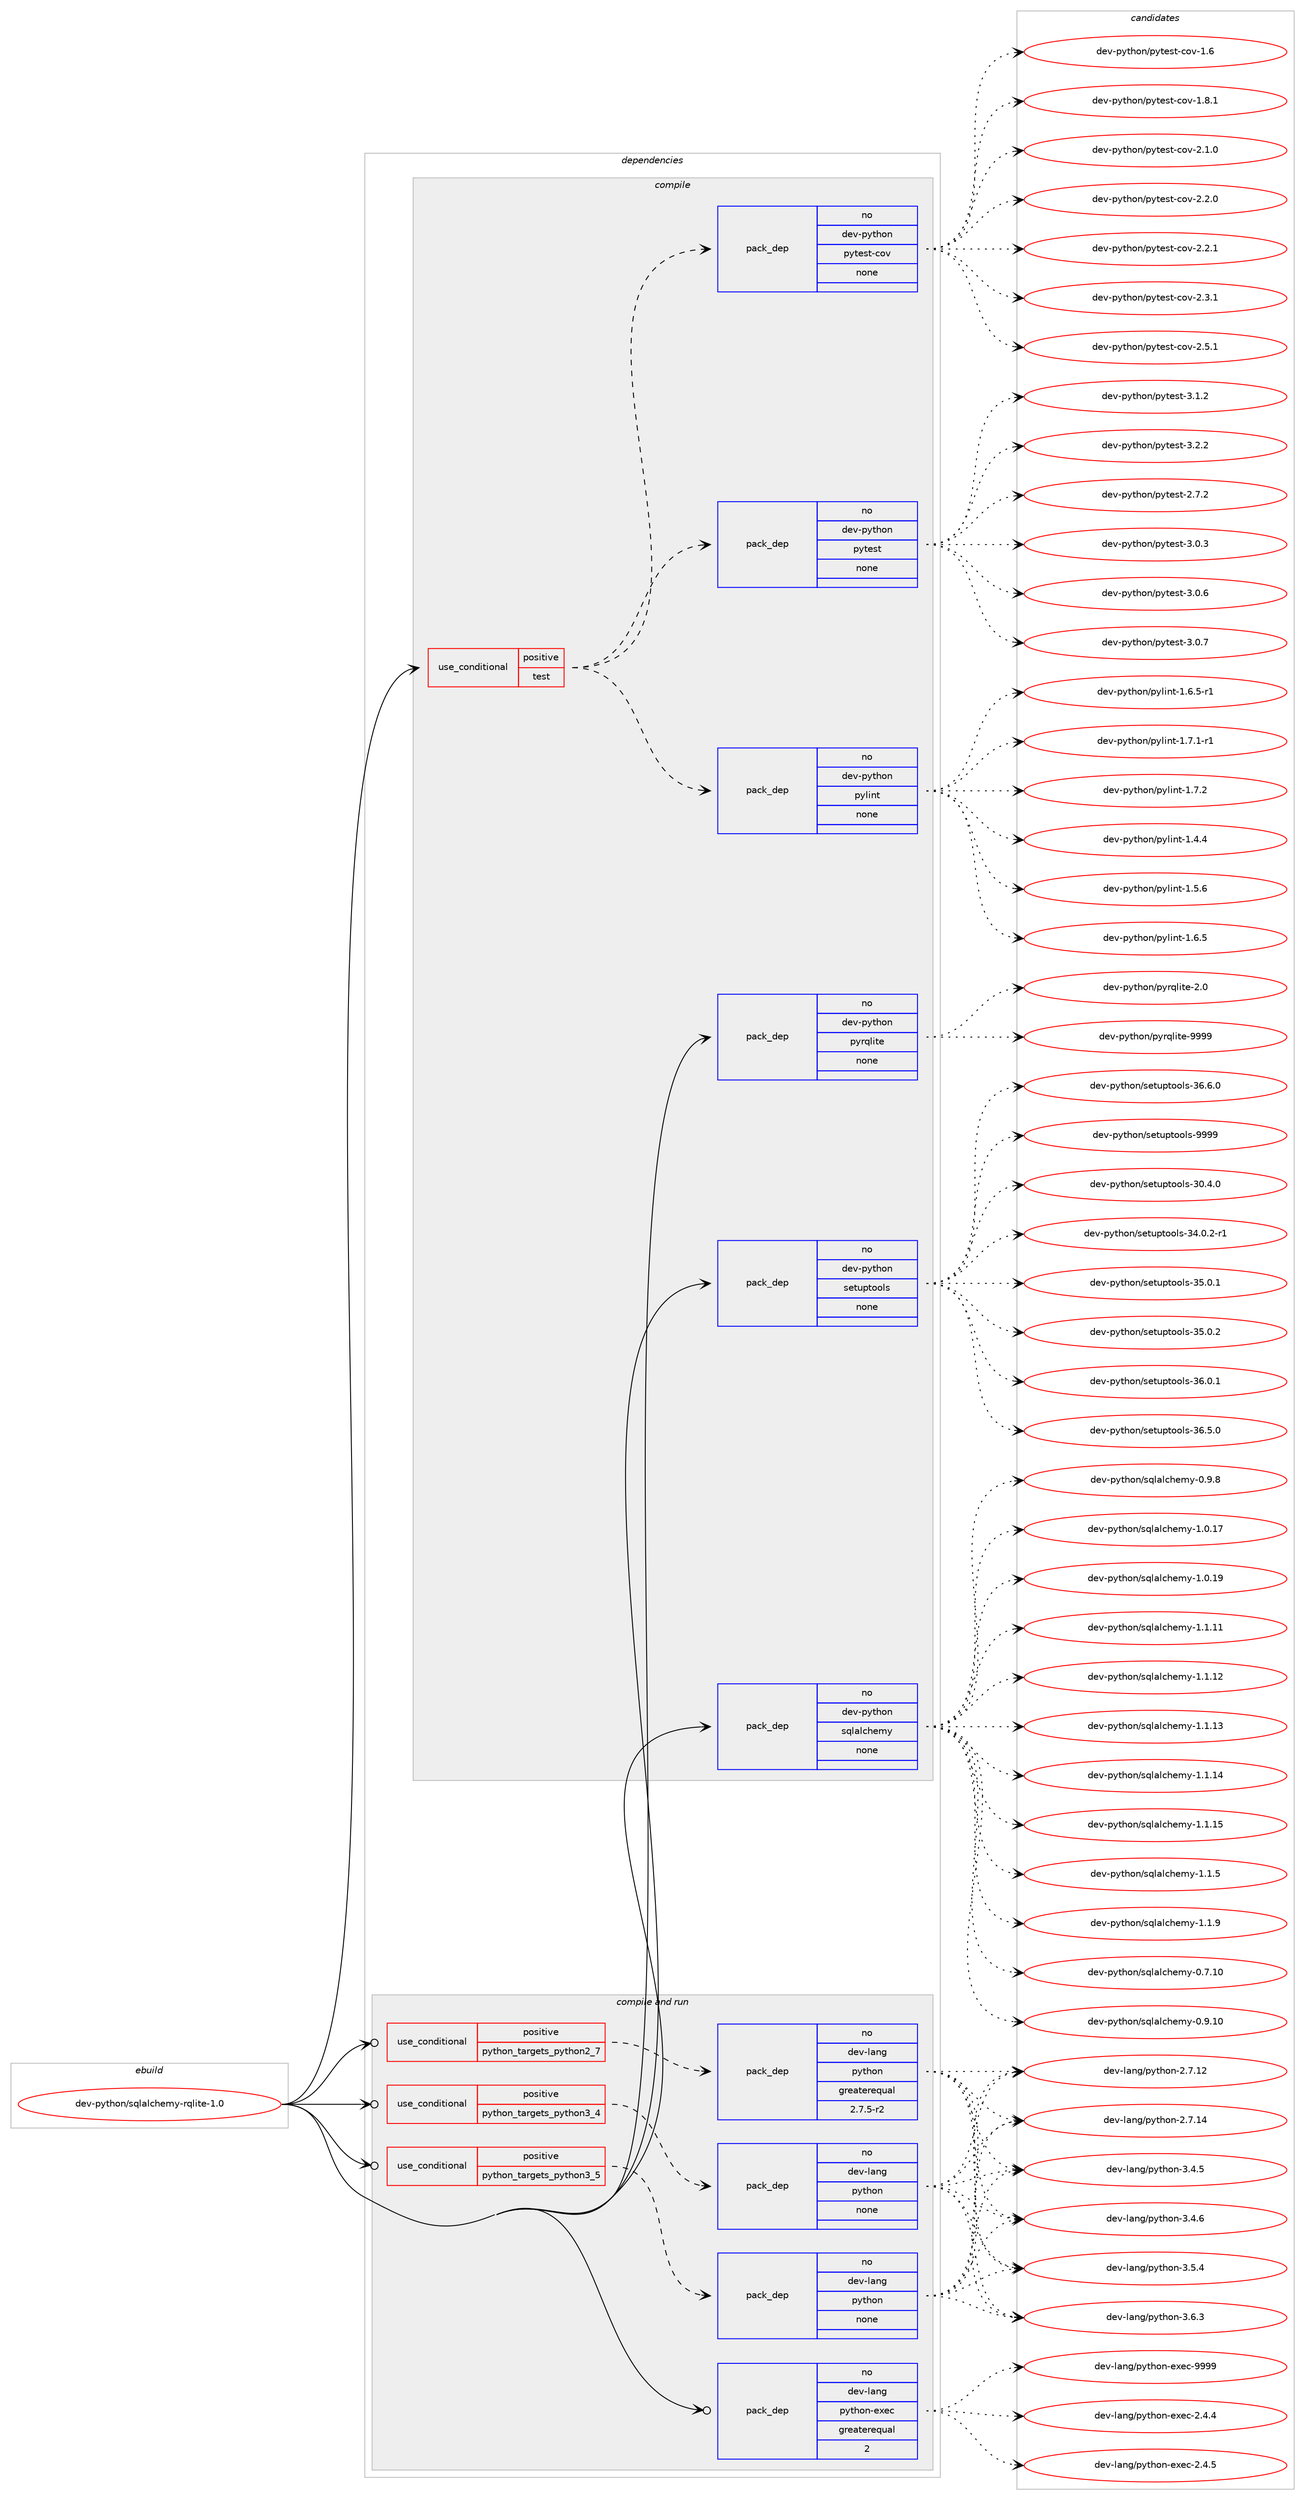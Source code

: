 digraph prolog {

# *************
# Graph options
# *************

newrank=true;
concentrate=true;
compound=true;
graph [rankdir=LR,fontname=Helvetica,fontsize=10,ranksep=1.5];#, ranksep=2.5, nodesep=0.2];
edge  [arrowhead=vee];
node  [fontname=Helvetica,fontsize=10];

# **********
# The ebuild
# **********

subgraph cluster_leftcol {
color=gray;
rank=same;
label=<<i>ebuild</i>>;
id [label="dev-python/sqlalchemy-rqlite-1.0", color=red, width=4, href="../dev-python/sqlalchemy-rqlite-1.0.svg"];
}

# ****************
# The dependencies
# ****************

subgraph cluster_midcol {
color=gray;
label=<<i>dependencies</i>>;
subgraph cluster_compile {
fillcolor="#eeeeee";
style=filled;
label=<<i>compile</i>>;
subgraph cond42230 {
dependency188972 [label=<<TABLE BORDER="0" CELLBORDER="1" CELLSPACING="0" CELLPADDING="4"><TR><TD ROWSPAN="3" CELLPADDING="10">use_conditional</TD></TR><TR><TD>positive</TD></TR><TR><TD>test</TD></TR></TABLE>>, shape=none, color=red];
subgraph pack142787 {
dependency188973 [label=<<TABLE BORDER="0" CELLBORDER="1" CELLSPACING="0" CELLPADDING="4" WIDTH="220"><TR><TD ROWSPAN="6" CELLPADDING="30">pack_dep</TD></TR><TR><TD WIDTH="110">no</TD></TR><TR><TD>dev-python</TD></TR><TR><TD>pytest</TD></TR><TR><TD>none</TD></TR><TR><TD></TD></TR></TABLE>>, shape=none, color=blue];
}
dependency188972:e -> dependency188973:w [weight=20,style="dashed",arrowhead="vee"];
subgraph pack142788 {
dependency188974 [label=<<TABLE BORDER="0" CELLBORDER="1" CELLSPACING="0" CELLPADDING="4" WIDTH="220"><TR><TD ROWSPAN="6" CELLPADDING="30">pack_dep</TD></TR><TR><TD WIDTH="110">no</TD></TR><TR><TD>dev-python</TD></TR><TR><TD>pytest-cov</TD></TR><TR><TD>none</TD></TR><TR><TD></TD></TR></TABLE>>, shape=none, color=blue];
}
dependency188972:e -> dependency188974:w [weight=20,style="dashed",arrowhead="vee"];
subgraph pack142789 {
dependency188975 [label=<<TABLE BORDER="0" CELLBORDER="1" CELLSPACING="0" CELLPADDING="4" WIDTH="220"><TR><TD ROWSPAN="6" CELLPADDING="30">pack_dep</TD></TR><TR><TD WIDTH="110">no</TD></TR><TR><TD>dev-python</TD></TR><TR><TD>pylint</TD></TR><TR><TD>none</TD></TR><TR><TD></TD></TR></TABLE>>, shape=none, color=blue];
}
dependency188972:e -> dependency188975:w [weight=20,style="dashed",arrowhead="vee"];
}
id:e -> dependency188972:w [weight=20,style="solid",arrowhead="vee"];
subgraph pack142790 {
dependency188976 [label=<<TABLE BORDER="0" CELLBORDER="1" CELLSPACING="0" CELLPADDING="4" WIDTH="220"><TR><TD ROWSPAN="6" CELLPADDING="30">pack_dep</TD></TR><TR><TD WIDTH="110">no</TD></TR><TR><TD>dev-python</TD></TR><TR><TD>pyrqlite</TD></TR><TR><TD>none</TD></TR><TR><TD></TD></TR></TABLE>>, shape=none, color=blue];
}
id:e -> dependency188976:w [weight=20,style="solid",arrowhead="vee"];
subgraph pack142791 {
dependency188977 [label=<<TABLE BORDER="0" CELLBORDER="1" CELLSPACING="0" CELLPADDING="4" WIDTH="220"><TR><TD ROWSPAN="6" CELLPADDING="30">pack_dep</TD></TR><TR><TD WIDTH="110">no</TD></TR><TR><TD>dev-python</TD></TR><TR><TD>setuptools</TD></TR><TR><TD>none</TD></TR><TR><TD></TD></TR></TABLE>>, shape=none, color=blue];
}
id:e -> dependency188977:w [weight=20,style="solid",arrowhead="vee"];
subgraph pack142792 {
dependency188978 [label=<<TABLE BORDER="0" CELLBORDER="1" CELLSPACING="0" CELLPADDING="4" WIDTH="220"><TR><TD ROWSPAN="6" CELLPADDING="30">pack_dep</TD></TR><TR><TD WIDTH="110">no</TD></TR><TR><TD>dev-python</TD></TR><TR><TD>sqlalchemy</TD></TR><TR><TD>none</TD></TR><TR><TD></TD></TR></TABLE>>, shape=none, color=blue];
}
id:e -> dependency188978:w [weight=20,style="solid",arrowhead="vee"];
}
subgraph cluster_compileandrun {
fillcolor="#eeeeee";
style=filled;
label=<<i>compile and run</i>>;
subgraph cond42231 {
dependency188979 [label=<<TABLE BORDER="0" CELLBORDER="1" CELLSPACING="0" CELLPADDING="4"><TR><TD ROWSPAN="3" CELLPADDING="10">use_conditional</TD></TR><TR><TD>positive</TD></TR><TR><TD>python_targets_python2_7</TD></TR></TABLE>>, shape=none, color=red];
subgraph pack142793 {
dependency188980 [label=<<TABLE BORDER="0" CELLBORDER="1" CELLSPACING="0" CELLPADDING="4" WIDTH="220"><TR><TD ROWSPAN="6" CELLPADDING="30">pack_dep</TD></TR><TR><TD WIDTH="110">no</TD></TR><TR><TD>dev-lang</TD></TR><TR><TD>python</TD></TR><TR><TD>greaterequal</TD></TR><TR><TD>2.7.5-r2</TD></TR></TABLE>>, shape=none, color=blue];
}
dependency188979:e -> dependency188980:w [weight=20,style="dashed",arrowhead="vee"];
}
id:e -> dependency188979:w [weight=20,style="solid",arrowhead="odotvee"];
subgraph cond42232 {
dependency188981 [label=<<TABLE BORDER="0" CELLBORDER="1" CELLSPACING="0" CELLPADDING="4"><TR><TD ROWSPAN="3" CELLPADDING="10">use_conditional</TD></TR><TR><TD>positive</TD></TR><TR><TD>python_targets_python3_4</TD></TR></TABLE>>, shape=none, color=red];
subgraph pack142794 {
dependency188982 [label=<<TABLE BORDER="0" CELLBORDER="1" CELLSPACING="0" CELLPADDING="4" WIDTH="220"><TR><TD ROWSPAN="6" CELLPADDING="30">pack_dep</TD></TR><TR><TD WIDTH="110">no</TD></TR><TR><TD>dev-lang</TD></TR><TR><TD>python</TD></TR><TR><TD>none</TD></TR><TR><TD></TD></TR></TABLE>>, shape=none, color=blue];
}
dependency188981:e -> dependency188982:w [weight=20,style="dashed",arrowhead="vee"];
}
id:e -> dependency188981:w [weight=20,style="solid",arrowhead="odotvee"];
subgraph cond42233 {
dependency188983 [label=<<TABLE BORDER="0" CELLBORDER="1" CELLSPACING="0" CELLPADDING="4"><TR><TD ROWSPAN="3" CELLPADDING="10">use_conditional</TD></TR><TR><TD>positive</TD></TR><TR><TD>python_targets_python3_5</TD></TR></TABLE>>, shape=none, color=red];
subgraph pack142795 {
dependency188984 [label=<<TABLE BORDER="0" CELLBORDER="1" CELLSPACING="0" CELLPADDING="4" WIDTH="220"><TR><TD ROWSPAN="6" CELLPADDING="30">pack_dep</TD></TR><TR><TD WIDTH="110">no</TD></TR><TR><TD>dev-lang</TD></TR><TR><TD>python</TD></TR><TR><TD>none</TD></TR><TR><TD></TD></TR></TABLE>>, shape=none, color=blue];
}
dependency188983:e -> dependency188984:w [weight=20,style="dashed",arrowhead="vee"];
}
id:e -> dependency188983:w [weight=20,style="solid",arrowhead="odotvee"];
subgraph pack142796 {
dependency188985 [label=<<TABLE BORDER="0" CELLBORDER="1" CELLSPACING="0" CELLPADDING="4" WIDTH="220"><TR><TD ROWSPAN="6" CELLPADDING="30">pack_dep</TD></TR><TR><TD WIDTH="110">no</TD></TR><TR><TD>dev-lang</TD></TR><TR><TD>python-exec</TD></TR><TR><TD>greaterequal</TD></TR><TR><TD>2</TD></TR></TABLE>>, shape=none, color=blue];
}
id:e -> dependency188985:w [weight=20,style="solid",arrowhead="odotvee"];
}
subgraph cluster_run {
fillcolor="#eeeeee";
style=filled;
label=<<i>run</i>>;
}
}

# **************
# The candidates
# **************

subgraph cluster_choices {
rank=same;
color=gray;
label=<<i>candidates</i>>;

subgraph choice142787 {
color=black;
nodesep=1;
choice1001011184511212111610411111047112121116101115116455046554650 [label="dev-python/pytest-2.7.2", color=red, width=4,href="../dev-python/pytest-2.7.2.svg"];
choice1001011184511212111610411111047112121116101115116455146484651 [label="dev-python/pytest-3.0.3", color=red, width=4,href="../dev-python/pytest-3.0.3.svg"];
choice1001011184511212111610411111047112121116101115116455146484654 [label="dev-python/pytest-3.0.6", color=red, width=4,href="../dev-python/pytest-3.0.6.svg"];
choice1001011184511212111610411111047112121116101115116455146484655 [label="dev-python/pytest-3.0.7", color=red, width=4,href="../dev-python/pytest-3.0.7.svg"];
choice1001011184511212111610411111047112121116101115116455146494650 [label="dev-python/pytest-3.1.2", color=red, width=4,href="../dev-python/pytest-3.1.2.svg"];
choice1001011184511212111610411111047112121116101115116455146504650 [label="dev-python/pytest-3.2.2", color=red, width=4,href="../dev-python/pytest-3.2.2.svg"];
dependency188973:e -> choice1001011184511212111610411111047112121116101115116455046554650:w [style=dotted,weight="100"];
dependency188973:e -> choice1001011184511212111610411111047112121116101115116455146484651:w [style=dotted,weight="100"];
dependency188973:e -> choice1001011184511212111610411111047112121116101115116455146484654:w [style=dotted,weight="100"];
dependency188973:e -> choice1001011184511212111610411111047112121116101115116455146484655:w [style=dotted,weight="100"];
dependency188973:e -> choice1001011184511212111610411111047112121116101115116455146494650:w [style=dotted,weight="100"];
dependency188973:e -> choice1001011184511212111610411111047112121116101115116455146504650:w [style=dotted,weight="100"];
}
subgraph choice142788 {
color=black;
nodesep=1;
choice1001011184511212111610411111047112121116101115116459911111845494654 [label="dev-python/pytest-cov-1.6", color=red, width=4,href="../dev-python/pytest-cov-1.6.svg"];
choice10010111845112121116104111110471121211161011151164599111118454946564649 [label="dev-python/pytest-cov-1.8.1", color=red, width=4,href="../dev-python/pytest-cov-1.8.1.svg"];
choice10010111845112121116104111110471121211161011151164599111118455046494648 [label="dev-python/pytest-cov-2.1.0", color=red, width=4,href="../dev-python/pytest-cov-2.1.0.svg"];
choice10010111845112121116104111110471121211161011151164599111118455046504648 [label="dev-python/pytest-cov-2.2.0", color=red, width=4,href="../dev-python/pytest-cov-2.2.0.svg"];
choice10010111845112121116104111110471121211161011151164599111118455046504649 [label="dev-python/pytest-cov-2.2.1", color=red, width=4,href="../dev-python/pytest-cov-2.2.1.svg"];
choice10010111845112121116104111110471121211161011151164599111118455046514649 [label="dev-python/pytest-cov-2.3.1", color=red, width=4,href="../dev-python/pytest-cov-2.3.1.svg"];
choice10010111845112121116104111110471121211161011151164599111118455046534649 [label="dev-python/pytest-cov-2.5.1", color=red, width=4,href="../dev-python/pytest-cov-2.5.1.svg"];
dependency188974:e -> choice1001011184511212111610411111047112121116101115116459911111845494654:w [style=dotted,weight="100"];
dependency188974:e -> choice10010111845112121116104111110471121211161011151164599111118454946564649:w [style=dotted,weight="100"];
dependency188974:e -> choice10010111845112121116104111110471121211161011151164599111118455046494648:w [style=dotted,weight="100"];
dependency188974:e -> choice10010111845112121116104111110471121211161011151164599111118455046504648:w [style=dotted,weight="100"];
dependency188974:e -> choice10010111845112121116104111110471121211161011151164599111118455046504649:w [style=dotted,weight="100"];
dependency188974:e -> choice10010111845112121116104111110471121211161011151164599111118455046514649:w [style=dotted,weight="100"];
dependency188974:e -> choice10010111845112121116104111110471121211161011151164599111118455046534649:w [style=dotted,weight="100"];
}
subgraph choice142789 {
color=black;
nodesep=1;
choice1001011184511212111610411111047112121108105110116454946524652 [label="dev-python/pylint-1.4.4", color=red, width=4,href="../dev-python/pylint-1.4.4.svg"];
choice1001011184511212111610411111047112121108105110116454946534654 [label="dev-python/pylint-1.5.6", color=red, width=4,href="../dev-python/pylint-1.5.6.svg"];
choice1001011184511212111610411111047112121108105110116454946544653 [label="dev-python/pylint-1.6.5", color=red, width=4,href="../dev-python/pylint-1.6.5.svg"];
choice10010111845112121116104111110471121211081051101164549465446534511449 [label="dev-python/pylint-1.6.5-r1", color=red, width=4,href="../dev-python/pylint-1.6.5-r1.svg"];
choice10010111845112121116104111110471121211081051101164549465546494511449 [label="dev-python/pylint-1.7.1-r1", color=red, width=4,href="../dev-python/pylint-1.7.1-r1.svg"];
choice1001011184511212111610411111047112121108105110116454946554650 [label="dev-python/pylint-1.7.2", color=red, width=4,href="../dev-python/pylint-1.7.2.svg"];
dependency188975:e -> choice1001011184511212111610411111047112121108105110116454946524652:w [style=dotted,weight="100"];
dependency188975:e -> choice1001011184511212111610411111047112121108105110116454946534654:w [style=dotted,weight="100"];
dependency188975:e -> choice1001011184511212111610411111047112121108105110116454946544653:w [style=dotted,weight="100"];
dependency188975:e -> choice10010111845112121116104111110471121211081051101164549465446534511449:w [style=dotted,weight="100"];
dependency188975:e -> choice10010111845112121116104111110471121211081051101164549465546494511449:w [style=dotted,weight="100"];
dependency188975:e -> choice1001011184511212111610411111047112121108105110116454946554650:w [style=dotted,weight="100"];
}
subgraph choice142790 {
color=black;
nodesep=1;
choice100101118451121211161041111104711212111411310810511610145504648 [label="dev-python/pyrqlite-2.0", color=red, width=4,href="../dev-python/pyrqlite-2.0.svg"];
choice10010111845112121116104111110471121211141131081051161014557575757 [label="dev-python/pyrqlite-9999", color=red, width=4,href="../dev-python/pyrqlite-9999.svg"];
dependency188976:e -> choice100101118451121211161041111104711212111411310810511610145504648:w [style=dotted,weight="100"];
dependency188976:e -> choice10010111845112121116104111110471121211141131081051161014557575757:w [style=dotted,weight="100"];
}
subgraph choice142791 {
color=black;
nodesep=1;
choice100101118451121211161041111104711510111611711211611111110811545514846524648 [label="dev-python/setuptools-30.4.0", color=red, width=4,href="../dev-python/setuptools-30.4.0.svg"];
choice1001011184511212111610411111047115101116117112116111111108115455152464846504511449 [label="dev-python/setuptools-34.0.2-r1", color=red, width=4,href="../dev-python/setuptools-34.0.2-r1.svg"];
choice100101118451121211161041111104711510111611711211611111110811545515346484649 [label="dev-python/setuptools-35.0.1", color=red, width=4,href="../dev-python/setuptools-35.0.1.svg"];
choice100101118451121211161041111104711510111611711211611111110811545515346484650 [label="dev-python/setuptools-35.0.2", color=red, width=4,href="../dev-python/setuptools-35.0.2.svg"];
choice100101118451121211161041111104711510111611711211611111110811545515446484649 [label="dev-python/setuptools-36.0.1", color=red, width=4,href="../dev-python/setuptools-36.0.1.svg"];
choice100101118451121211161041111104711510111611711211611111110811545515446534648 [label="dev-python/setuptools-36.5.0", color=red, width=4,href="../dev-python/setuptools-36.5.0.svg"];
choice100101118451121211161041111104711510111611711211611111110811545515446544648 [label="dev-python/setuptools-36.6.0", color=red, width=4,href="../dev-python/setuptools-36.6.0.svg"];
choice10010111845112121116104111110471151011161171121161111111081154557575757 [label="dev-python/setuptools-9999", color=red, width=4,href="../dev-python/setuptools-9999.svg"];
dependency188977:e -> choice100101118451121211161041111104711510111611711211611111110811545514846524648:w [style=dotted,weight="100"];
dependency188977:e -> choice1001011184511212111610411111047115101116117112116111111108115455152464846504511449:w [style=dotted,weight="100"];
dependency188977:e -> choice100101118451121211161041111104711510111611711211611111110811545515346484649:w [style=dotted,weight="100"];
dependency188977:e -> choice100101118451121211161041111104711510111611711211611111110811545515346484650:w [style=dotted,weight="100"];
dependency188977:e -> choice100101118451121211161041111104711510111611711211611111110811545515446484649:w [style=dotted,weight="100"];
dependency188977:e -> choice100101118451121211161041111104711510111611711211611111110811545515446534648:w [style=dotted,weight="100"];
dependency188977:e -> choice100101118451121211161041111104711510111611711211611111110811545515446544648:w [style=dotted,weight="100"];
dependency188977:e -> choice10010111845112121116104111110471151011161171121161111111081154557575757:w [style=dotted,weight="100"];
}
subgraph choice142792 {
color=black;
nodesep=1;
choice1001011184511212111610411111047115113108971089910410110912145484655464948 [label="dev-python/sqlalchemy-0.7.10", color=red, width=4,href="../dev-python/sqlalchemy-0.7.10.svg"];
choice1001011184511212111610411111047115113108971089910410110912145484657464948 [label="dev-python/sqlalchemy-0.9.10", color=red, width=4,href="../dev-python/sqlalchemy-0.9.10.svg"];
choice10010111845112121116104111110471151131089710899104101109121454846574656 [label="dev-python/sqlalchemy-0.9.8", color=red, width=4,href="../dev-python/sqlalchemy-0.9.8.svg"];
choice1001011184511212111610411111047115113108971089910410110912145494648464955 [label="dev-python/sqlalchemy-1.0.17", color=red, width=4,href="../dev-python/sqlalchemy-1.0.17.svg"];
choice1001011184511212111610411111047115113108971089910410110912145494648464957 [label="dev-python/sqlalchemy-1.0.19", color=red, width=4,href="../dev-python/sqlalchemy-1.0.19.svg"];
choice1001011184511212111610411111047115113108971089910410110912145494649464949 [label="dev-python/sqlalchemy-1.1.11", color=red, width=4,href="../dev-python/sqlalchemy-1.1.11.svg"];
choice1001011184511212111610411111047115113108971089910410110912145494649464950 [label="dev-python/sqlalchemy-1.1.12", color=red, width=4,href="../dev-python/sqlalchemy-1.1.12.svg"];
choice1001011184511212111610411111047115113108971089910410110912145494649464951 [label="dev-python/sqlalchemy-1.1.13", color=red, width=4,href="../dev-python/sqlalchemy-1.1.13.svg"];
choice1001011184511212111610411111047115113108971089910410110912145494649464952 [label="dev-python/sqlalchemy-1.1.14", color=red, width=4,href="../dev-python/sqlalchemy-1.1.14.svg"];
choice1001011184511212111610411111047115113108971089910410110912145494649464953 [label="dev-python/sqlalchemy-1.1.15", color=red, width=4,href="../dev-python/sqlalchemy-1.1.15.svg"];
choice10010111845112121116104111110471151131089710899104101109121454946494653 [label="dev-python/sqlalchemy-1.1.5", color=red, width=4,href="../dev-python/sqlalchemy-1.1.5.svg"];
choice10010111845112121116104111110471151131089710899104101109121454946494657 [label="dev-python/sqlalchemy-1.1.9", color=red, width=4,href="../dev-python/sqlalchemy-1.1.9.svg"];
dependency188978:e -> choice1001011184511212111610411111047115113108971089910410110912145484655464948:w [style=dotted,weight="100"];
dependency188978:e -> choice1001011184511212111610411111047115113108971089910410110912145484657464948:w [style=dotted,weight="100"];
dependency188978:e -> choice10010111845112121116104111110471151131089710899104101109121454846574656:w [style=dotted,weight="100"];
dependency188978:e -> choice1001011184511212111610411111047115113108971089910410110912145494648464955:w [style=dotted,weight="100"];
dependency188978:e -> choice1001011184511212111610411111047115113108971089910410110912145494648464957:w [style=dotted,weight="100"];
dependency188978:e -> choice1001011184511212111610411111047115113108971089910410110912145494649464949:w [style=dotted,weight="100"];
dependency188978:e -> choice1001011184511212111610411111047115113108971089910410110912145494649464950:w [style=dotted,weight="100"];
dependency188978:e -> choice1001011184511212111610411111047115113108971089910410110912145494649464951:w [style=dotted,weight="100"];
dependency188978:e -> choice1001011184511212111610411111047115113108971089910410110912145494649464952:w [style=dotted,weight="100"];
dependency188978:e -> choice1001011184511212111610411111047115113108971089910410110912145494649464953:w [style=dotted,weight="100"];
dependency188978:e -> choice10010111845112121116104111110471151131089710899104101109121454946494653:w [style=dotted,weight="100"];
dependency188978:e -> choice10010111845112121116104111110471151131089710899104101109121454946494657:w [style=dotted,weight="100"];
}
subgraph choice142793 {
color=black;
nodesep=1;
choice10010111845108971101034711212111610411111045504655464950 [label="dev-lang/python-2.7.12", color=red, width=4,href="../dev-lang/python-2.7.12.svg"];
choice10010111845108971101034711212111610411111045504655464952 [label="dev-lang/python-2.7.14", color=red, width=4,href="../dev-lang/python-2.7.14.svg"];
choice100101118451089711010347112121116104111110455146524653 [label="dev-lang/python-3.4.5", color=red, width=4,href="../dev-lang/python-3.4.5.svg"];
choice100101118451089711010347112121116104111110455146524654 [label="dev-lang/python-3.4.6", color=red, width=4,href="../dev-lang/python-3.4.6.svg"];
choice100101118451089711010347112121116104111110455146534652 [label="dev-lang/python-3.5.4", color=red, width=4,href="../dev-lang/python-3.5.4.svg"];
choice100101118451089711010347112121116104111110455146544651 [label="dev-lang/python-3.6.3", color=red, width=4,href="../dev-lang/python-3.6.3.svg"];
dependency188980:e -> choice10010111845108971101034711212111610411111045504655464950:w [style=dotted,weight="100"];
dependency188980:e -> choice10010111845108971101034711212111610411111045504655464952:w [style=dotted,weight="100"];
dependency188980:e -> choice100101118451089711010347112121116104111110455146524653:w [style=dotted,weight="100"];
dependency188980:e -> choice100101118451089711010347112121116104111110455146524654:w [style=dotted,weight="100"];
dependency188980:e -> choice100101118451089711010347112121116104111110455146534652:w [style=dotted,weight="100"];
dependency188980:e -> choice100101118451089711010347112121116104111110455146544651:w [style=dotted,weight="100"];
}
subgraph choice142794 {
color=black;
nodesep=1;
choice10010111845108971101034711212111610411111045504655464950 [label="dev-lang/python-2.7.12", color=red, width=4,href="../dev-lang/python-2.7.12.svg"];
choice10010111845108971101034711212111610411111045504655464952 [label="dev-lang/python-2.7.14", color=red, width=4,href="../dev-lang/python-2.7.14.svg"];
choice100101118451089711010347112121116104111110455146524653 [label="dev-lang/python-3.4.5", color=red, width=4,href="../dev-lang/python-3.4.5.svg"];
choice100101118451089711010347112121116104111110455146524654 [label="dev-lang/python-3.4.6", color=red, width=4,href="../dev-lang/python-3.4.6.svg"];
choice100101118451089711010347112121116104111110455146534652 [label="dev-lang/python-3.5.4", color=red, width=4,href="../dev-lang/python-3.5.4.svg"];
choice100101118451089711010347112121116104111110455146544651 [label="dev-lang/python-3.6.3", color=red, width=4,href="../dev-lang/python-3.6.3.svg"];
dependency188982:e -> choice10010111845108971101034711212111610411111045504655464950:w [style=dotted,weight="100"];
dependency188982:e -> choice10010111845108971101034711212111610411111045504655464952:w [style=dotted,weight="100"];
dependency188982:e -> choice100101118451089711010347112121116104111110455146524653:w [style=dotted,weight="100"];
dependency188982:e -> choice100101118451089711010347112121116104111110455146524654:w [style=dotted,weight="100"];
dependency188982:e -> choice100101118451089711010347112121116104111110455146534652:w [style=dotted,weight="100"];
dependency188982:e -> choice100101118451089711010347112121116104111110455146544651:w [style=dotted,weight="100"];
}
subgraph choice142795 {
color=black;
nodesep=1;
choice10010111845108971101034711212111610411111045504655464950 [label="dev-lang/python-2.7.12", color=red, width=4,href="../dev-lang/python-2.7.12.svg"];
choice10010111845108971101034711212111610411111045504655464952 [label="dev-lang/python-2.7.14", color=red, width=4,href="../dev-lang/python-2.7.14.svg"];
choice100101118451089711010347112121116104111110455146524653 [label="dev-lang/python-3.4.5", color=red, width=4,href="../dev-lang/python-3.4.5.svg"];
choice100101118451089711010347112121116104111110455146524654 [label="dev-lang/python-3.4.6", color=red, width=4,href="../dev-lang/python-3.4.6.svg"];
choice100101118451089711010347112121116104111110455146534652 [label="dev-lang/python-3.5.4", color=red, width=4,href="../dev-lang/python-3.5.4.svg"];
choice100101118451089711010347112121116104111110455146544651 [label="dev-lang/python-3.6.3", color=red, width=4,href="../dev-lang/python-3.6.3.svg"];
dependency188984:e -> choice10010111845108971101034711212111610411111045504655464950:w [style=dotted,weight="100"];
dependency188984:e -> choice10010111845108971101034711212111610411111045504655464952:w [style=dotted,weight="100"];
dependency188984:e -> choice100101118451089711010347112121116104111110455146524653:w [style=dotted,weight="100"];
dependency188984:e -> choice100101118451089711010347112121116104111110455146524654:w [style=dotted,weight="100"];
dependency188984:e -> choice100101118451089711010347112121116104111110455146534652:w [style=dotted,weight="100"];
dependency188984:e -> choice100101118451089711010347112121116104111110455146544651:w [style=dotted,weight="100"];
}
subgraph choice142796 {
color=black;
nodesep=1;
choice1001011184510897110103471121211161041111104510112010199455046524652 [label="dev-lang/python-exec-2.4.4", color=red, width=4,href="../dev-lang/python-exec-2.4.4.svg"];
choice1001011184510897110103471121211161041111104510112010199455046524653 [label="dev-lang/python-exec-2.4.5", color=red, width=4,href="../dev-lang/python-exec-2.4.5.svg"];
choice10010111845108971101034711212111610411111045101120101994557575757 [label="dev-lang/python-exec-9999", color=red, width=4,href="../dev-lang/python-exec-9999.svg"];
dependency188985:e -> choice1001011184510897110103471121211161041111104510112010199455046524652:w [style=dotted,weight="100"];
dependency188985:e -> choice1001011184510897110103471121211161041111104510112010199455046524653:w [style=dotted,weight="100"];
dependency188985:e -> choice10010111845108971101034711212111610411111045101120101994557575757:w [style=dotted,weight="100"];
}
}

}
